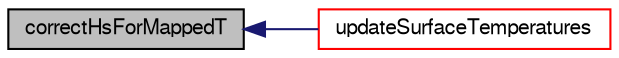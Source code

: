 digraph "correctHsForMappedT"
{
  bgcolor="transparent";
  edge [fontname="FreeSans",fontsize="10",labelfontname="FreeSans",labelfontsize="10"];
  node [fontname="FreeSans",fontsize="10",shape=record];
  rankdir="LR";
  Node685 [label="correctHsForMappedT",height=0.2,width=0.4,color="black", fillcolor="grey75", style="filled", fontcolor="black"];
  Node685 -> Node686 [dir="back",color="midnightblue",fontsize="10",style="solid",fontname="FreeSans"];
  Node686 [label="updateSurfaceTemperatures",height=0.2,width=0.4,color="red",URL="$a29182.html#a20e11eb3132999c1fe4b49811ee262c1",tooltip="Correct the film surface and wall temperatures. "];
}
